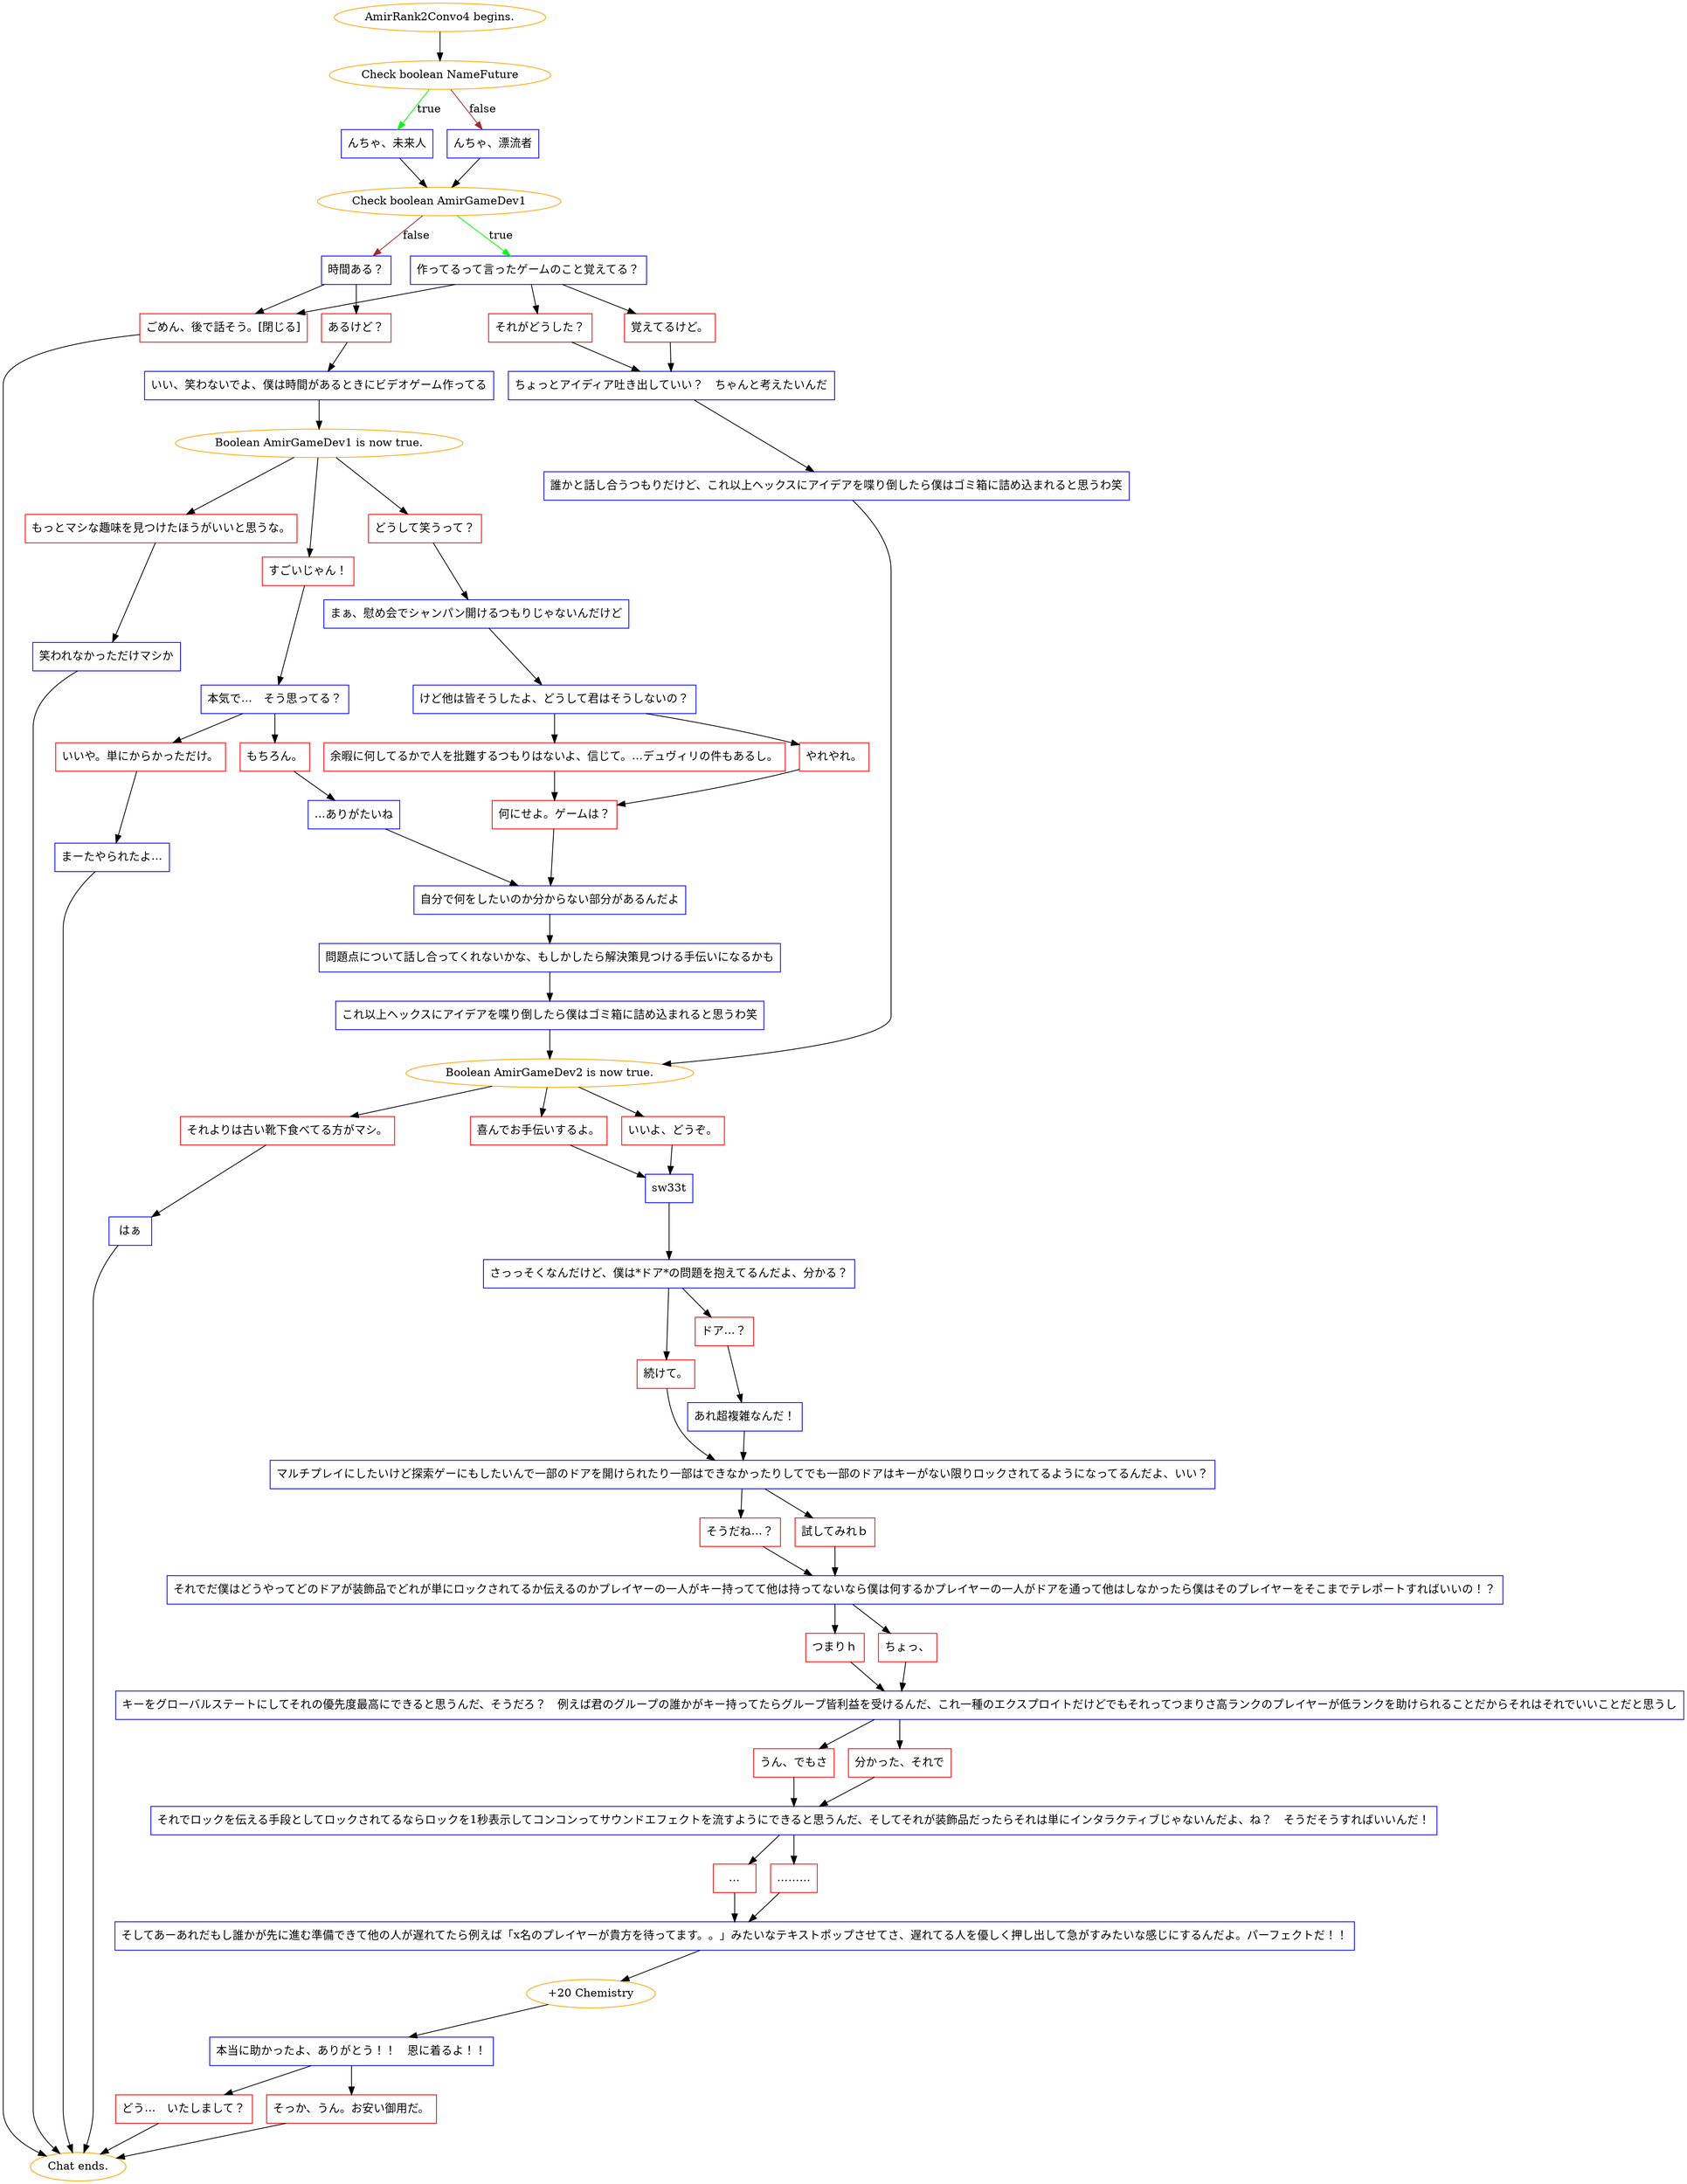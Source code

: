 digraph {
	"AmirRank2Convo4 begins." [color=orange];
		"AmirRank2Convo4 begins." -> j2869518003;
	j2869518003 [label="Check boolean NameFuture",color=orange];
		j2869518003 -> j2475847933 [label=true,color=green];
		j2869518003 -> j2104899075 [label=false,color=brown];
	j2475847933 [label="んちゃ、未来人",shape=box,color=blue];
		j2475847933 -> j2018510108;
	j2104899075 [label="んちゃ、漂流者",shape=box,color=blue];
		j2104899075 -> j2018510108;
	j2018510108 [label="Check boolean AmirGameDev1",color=orange];
		j2018510108 -> j2407244359 [label=true,color=green];
		j2018510108 -> j1089494276 [label=false,color=brown];
	j2407244359 [label="作ってるって言ったゲームのこと覚えてる？",shape=box,color=blue];
		j2407244359 -> j552616083;
		j2407244359 -> j576338599;
		j2407244359 -> j498757751;
	j1089494276 [label="時間ある？",shape=box,color=blue];
		j1089494276 -> j2575278648;
		j1089494276 -> j498757751;
	j552616083 [label="覚えてるけど。",shape=box,color=red];
		j552616083 -> j1521258834;
	j576338599 [label="それがどうした？",shape=box,color=red];
		j576338599 -> j1521258834;
	j498757751 [label="ごめん、後で話そう。[閉じる]",shape=box,color=red];
		j498757751 -> "Chat ends.";
	j2575278648 [label="あるけど？",shape=box,color=red];
		j2575278648 -> j2758001384;
	j1521258834 [label="ちょっとアイディア吐き出していい？　ちゃんと考えたいんだ",shape=box,color=blue];
		j1521258834 -> j2708663283;
	"Chat ends." [color=orange];
	j2758001384 [label="いい、笑わないでよ、僕は時間があるときにビデオゲーム作ってる",shape=box,color=blue];
		j2758001384 -> j2989036929;
	j2708663283 [label="誰かと話し合うつもりだけど、これ以上ヘックスにアイデアを喋り倒したら僕はゴミ箱に詰め込まれると思うわ笑",shape=box,color=blue];
		j2708663283 -> j3333534167;
	j2989036929 [label="Boolean AmirGameDev1 is now true.",color=orange];
		j2989036929 -> j248237599;
		j2989036929 -> j1511739379;
		j2989036929 -> j215646094;
	j3333534167 [label="Boolean AmirGameDev2 is now true.",color=orange];
		j3333534167 -> j669218010;
		j3333534167 -> j201905228;
		j3333534167 -> j3439108992;
	j248237599 [label="すごいじゃん！",shape=box,color=red];
		j248237599 -> j1501429363;
	j1511739379 [label="どうして笑うって？",shape=box,color=red];
		j1511739379 -> j2992294131;
	j215646094 [label="もっとマシな趣味を見つけたほうがいいと思うな。",shape=box,color=red];
		j215646094 -> j3823955757;
	j669218010 [label="喜んでお手伝いするよ。",shape=box,color=red];
		j669218010 -> j4220885451;
	j201905228 [label="いいよ、どうぞ。",shape=box,color=red];
		j201905228 -> j4220885451;
	j3439108992 [label="それよりは古い靴下食べてる方がマシ。",shape=box,color=red];
		j3439108992 -> j1181421910;
	j1501429363 [label="本気で…　そう思ってる？",shape=box,color=blue];
		j1501429363 -> j4000261886;
		j1501429363 -> j302740140;
	j2992294131 [label="まぁ、慰め会でシャンパン開けるつもりじゃないんだけど",shape=box,color=blue];
		j2992294131 -> j3735830995;
	j3823955757 [label="笑われなかっただけマシか",shape=box,color=blue];
		j3823955757 -> "Chat ends.";
	j4220885451 [label="sw33t",shape=box,color=blue];
		j4220885451 -> j574065382;
	j1181421910 [label="はぁ",shape=box,color=blue];
		j1181421910 -> "Chat ends.";
	j4000261886 [label="もちろん。",shape=box,color=red];
		j4000261886 -> j1507937042;
	j302740140 [label="いいや。単にからかっただけ。",shape=box,color=red];
		j302740140 -> j3433926517;
	j3735830995 [label="けど他は皆そうしたよ、どうして君はそうしないの？",shape=box,color=blue];
		j3735830995 -> j4173225813;
		j3735830995 -> j2920884095;
	j574065382 [label="さっっそくなんだけど、僕は*ドア*の問題を抱えてるんだよ、分かる？",shape=box,color=blue];
		j574065382 -> j575934502;
		j574065382 -> j1207611425;
	j1507937042 [label="…ありがたいね",shape=box,color=blue];
		j1507937042 -> j1450885191;
	j3433926517 [label="まーたやられたよ…",shape=box,color=blue];
		j3433926517 -> "Chat ends.";
	j4173225813 [label="余暇に何してるかで人を批難するつもりはないよ、信じて。…デュヴィリの件もあるし。",shape=box,color=red];
		j4173225813 -> j670055886;
	j2920884095 [label="やれやれ。",shape=box,color=red];
		j2920884095 -> j670055886;
	j575934502 [label="続けて。",shape=box,color=red];
		j575934502 -> j2991564592;
	j1207611425 [label="ドア…？",shape=box,color=red];
		j1207611425 -> j3110411000;
	j1450885191 [label="自分で何をしたいのか分からない部分があるんだよ",shape=box,color=blue];
		j1450885191 -> j612842686;
	j670055886 [label="何にせよ。ゲームは？",shape=box,color=red];
		j670055886 -> j1450885191;
	j2991564592 [label="マルチプレイにしたいけど探索ゲーにもしたいんで一部のドアを開けられたり一部はできなかったりしてでも一部のドアはキーがない限りロックされてるようになってるんだよ、いい？",shape=box,color=blue];
		j2991564592 -> j664349694;
		j2991564592 -> j2020658510;
	j3110411000 [label="あれ超複雑なんだ！",shape=box,color=blue];
		j3110411000 -> j2991564592;
	j612842686 [label="問題点について話し合ってくれないかな、もしかしたら解決策見つける手伝いになるかも",shape=box,color=blue];
		j612842686 -> j3317872693;
	j664349694 [label="そうだね…？",shape=box,color=red];
		j664349694 -> j2992692553;
	j2020658510 [label="試してみれｂ",shape=box,color=red];
		j2020658510 -> j2992692553;
	j3317872693 [label="これ以上ヘックスにアイデアを喋り倒したら僕はゴミ箱に詰め込まれると思うわ笑",shape=box,color=blue];
		j3317872693 -> j3333534167;
	j2992692553 [label="それでだ僕はどうやってどのドアが装飾品でどれが単にロックされてるか伝えるのかプレイヤーの一人がキー持ってて他は持ってないなら僕は何するかプレイヤーの一人がドアを通って他はしなかったら僕はそのプレイヤーをそこまでテレポートすればいいの！？",shape=box,color=blue];
		j2992692553 -> j3604921706;
		j2992692553 -> j3578894417;
	j3604921706 [label="つまりｈ",shape=box,color=red];
		j3604921706 -> j1790176879;
	j3578894417 [label="ちょっ、",shape=box,color=red];
		j3578894417 -> j1790176879;
	j1790176879 [label="キーをグローバルステートにしてそれの優先度最高にできると思うんだ、そうだろ？　例えば君のグループの誰かがキー持ってたらグループ皆利益を受けるんだ、これ一種のエクスプロイトだけどでもそれってつまりさ高ランクのプレイヤーが低ランクを助けられることだからそれはそれでいいことだと思うし",shape=box,color=blue];
		j1790176879 -> j2941546053;
		j1790176879 -> j2299596827;
	j2941546053 [label="うん、でもさ",shape=box,color=red];
		j2941546053 -> j2635653517;
	j2299596827 [label="分かった、それで",shape=box,color=red];
		j2299596827 -> j2635653517;
	j2635653517 [label="それでロックを伝える手段としてロックされてるならロックを1秒表示してコンコンってサウンドエフェクトを流すようにできると思うんだ、そしてそれが装飾品だったらそれは単にインタラクティブじゃないんだよ、ね？　そうだそうすればいいんだ！",shape=box,color=blue];
		j2635653517 -> j968859673;
		j2635653517 -> j174114771;
	j968859673 [label="…",shape=box,color=red];
		j968859673 -> j2726206154;
	j174114771 [label="………",shape=box,color=red];
		j174114771 -> j2726206154;
	j2726206154 [label="そしてあーあれだもし誰かが先に進む準備できて他の人が遅れてたら例えば「x名のプレイヤーが貴方を待ってます。。」みたいなテキストポップさせてさ、遅れてる人を優しく押し出して急がすみたいな感じにするんだよ。パーフェクトだ！！",shape=box,color=blue];
		j2726206154 -> j1484833154;
	j1484833154 [label="+20 Chemistry",color=orange];
		j1484833154 -> j4141991304;
	j4141991304 [label="本当に助かったよ、ありがとう！！　恩に着るよ！！",shape=box,color=blue];
		j4141991304 -> j2906344988;
		j4141991304 -> j1454122435;
	j2906344988 [label="どう…　いたしまして？",shape=box,color=red];
		j2906344988 -> "Chat ends.";
	j1454122435 [label="そっか、うん。お安い御用だ。",shape=box,color=red];
		j1454122435 -> "Chat ends.";
}